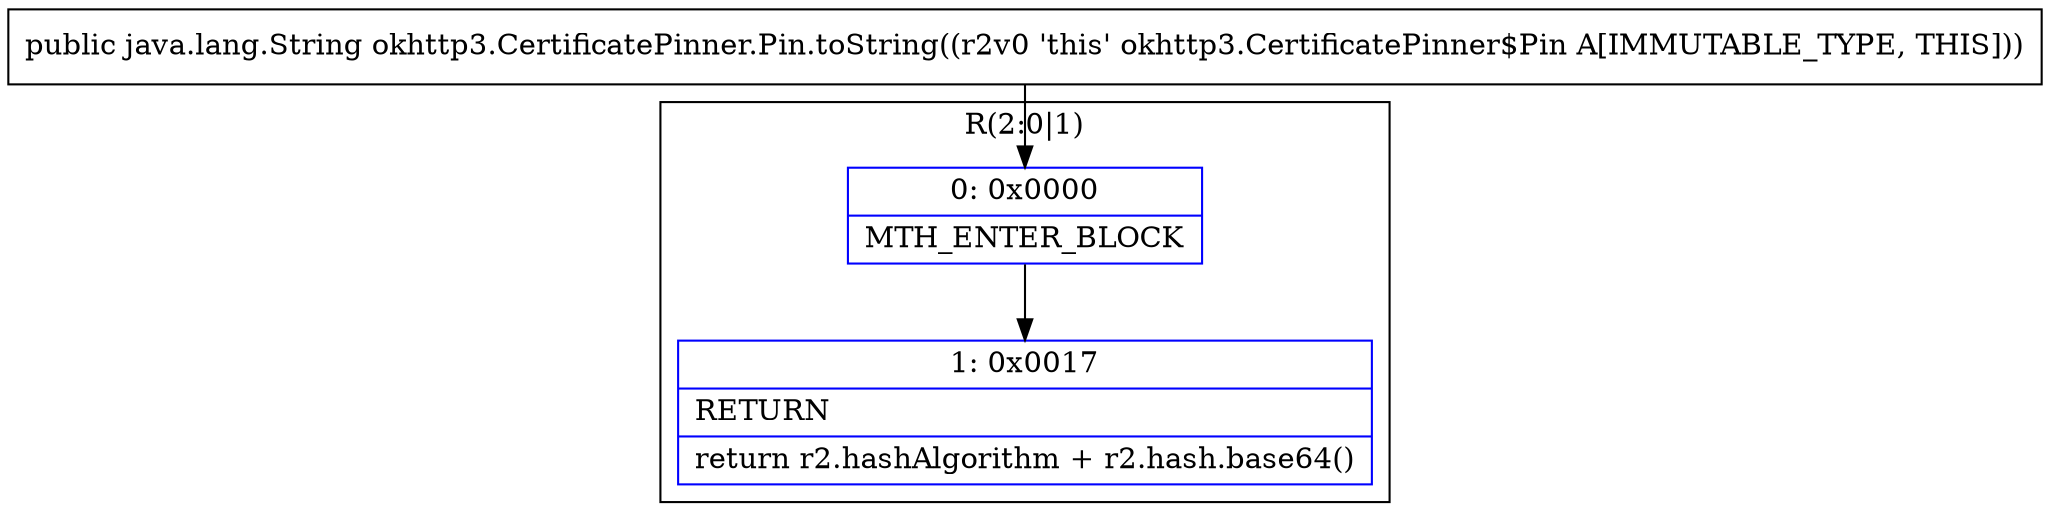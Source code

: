 digraph "CFG forokhttp3.CertificatePinner.Pin.toString()Ljava\/lang\/String;" {
subgraph cluster_Region_2065856583 {
label = "R(2:0|1)";
node [shape=record,color=blue];
Node_0 [shape=record,label="{0\:\ 0x0000|MTH_ENTER_BLOCK\l}"];
Node_1 [shape=record,label="{1\:\ 0x0017|RETURN\l|return r2.hashAlgorithm + r2.hash.base64()\l}"];
}
MethodNode[shape=record,label="{public java.lang.String okhttp3.CertificatePinner.Pin.toString((r2v0 'this' okhttp3.CertificatePinner$Pin A[IMMUTABLE_TYPE, THIS])) }"];
MethodNode -> Node_0;
Node_0 -> Node_1;
}

